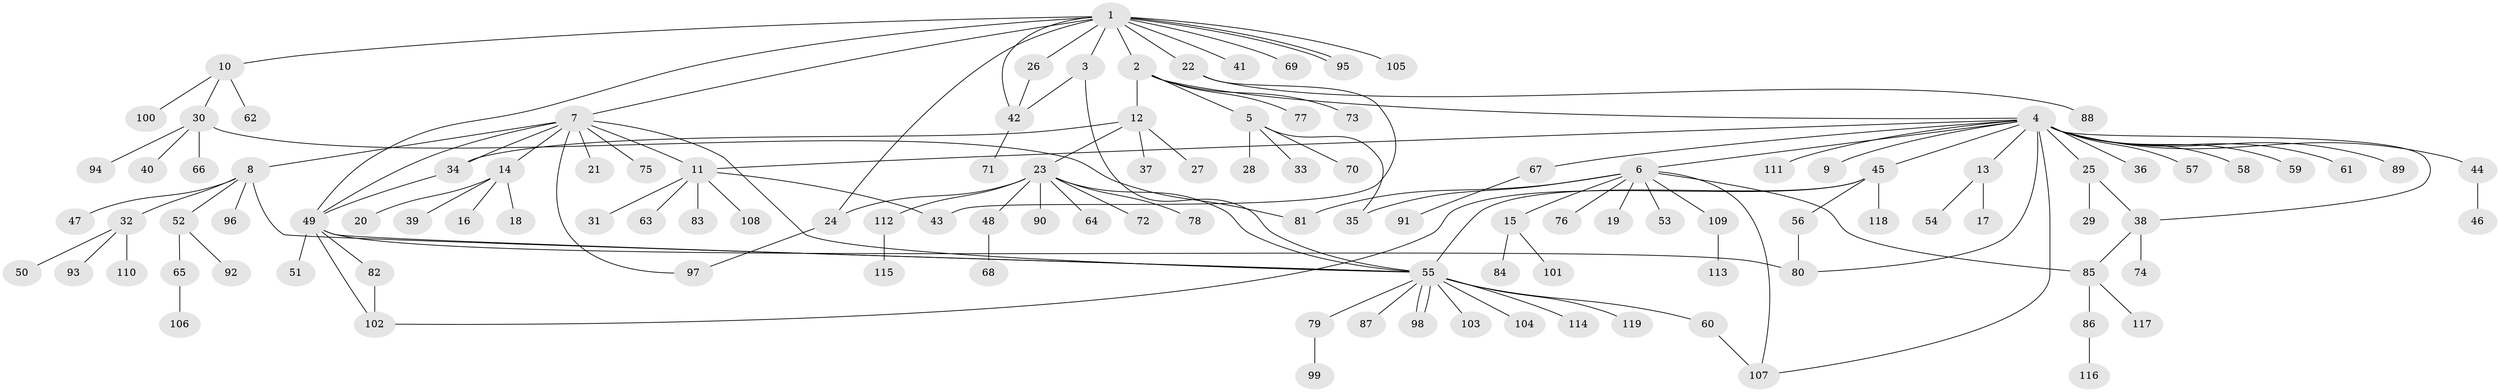// Generated by graph-tools (version 1.1) at 2025/35/03/09/25 02:35:52]
// undirected, 119 vertices, 144 edges
graph export_dot {
graph [start="1"]
  node [color=gray90,style=filled];
  1;
  2;
  3;
  4;
  5;
  6;
  7;
  8;
  9;
  10;
  11;
  12;
  13;
  14;
  15;
  16;
  17;
  18;
  19;
  20;
  21;
  22;
  23;
  24;
  25;
  26;
  27;
  28;
  29;
  30;
  31;
  32;
  33;
  34;
  35;
  36;
  37;
  38;
  39;
  40;
  41;
  42;
  43;
  44;
  45;
  46;
  47;
  48;
  49;
  50;
  51;
  52;
  53;
  54;
  55;
  56;
  57;
  58;
  59;
  60;
  61;
  62;
  63;
  64;
  65;
  66;
  67;
  68;
  69;
  70;
  71;
  72;
  73;
  74;
  75;
  76;
  77;
  78;
  79;
  80;
  81;
  82;
  83;
  84;
  85;
  86;
  87;
  88;
  89;
  90;
  91;
  92;
  93;
  94;
  95;
  96;
  97;
  98;
  99;
  100;
  101;
  102;
  103;
  104;
  105;
  106;
  107;
  108;
  109;
  110;
  111;
  112;
  113;
  114;
  115;
  116;
  117;
  118;
  119;
  1 -- 2;
  1 -- 3;
  1 -- 7;
  1 -- 10;
  1 -- 22;
  1 -- 24;
  1 -- 26;
  1 -- 41;
  1 -- 42;
  1 -- 49;
  1 -- 69;
  1 -- 95;
  1 -- 95;
  1 -- 105;
  2 -- 4;
  2 -- 5;
  2 -- 12;
  2 -- 73;
  2 -- 77;
  3 -- 42;
  3 -- 55;
  4 -- 6;
  4 -- 9;
  4 -- 11;
  4 -- 13;
  4 -- 25;
  4 -- 36;
  4 -- 38;
  4 -- 44;
  4 -- 45;
  4 -- 57;
  4 -- 58;
  4 -- 59;
  4 -- 61;
  4 -- 67;
  4 -- 80;
  4 -- 89;
  4 -- 107;
  4 -- 111;
  5 -- 28;
  5 -- 33;
  5 -- 35;
  5 -- 70;
  6 -- 15;
  6 -- 19;
  6 -- 35;
  6 -- 53;
  6 -- 76;
  6 -- 81;
  6 -- 85;
  6 -- 107;
  6 -- 109;
  7 -- 8;
  7 -- 11;
  7 -- 14;
  7 -- 21;
  7 -- 34;
  7 -- 49;
  7 -- 55;
  7 -- 75;
  7 -- 97;
  8 -- 32;
  8 -- 47;
  8 -- 52;
  8 -- 55;
  8 -- 96;
  10 -- 30;
  10 -- 62;
  10 -- 100;
  11 -- 31;
  11 -- 43;
  11 -- 63;
  11 -- 83;
  11 -- 108;
  12 -- 23;
  12 -- 27;
  12 -- 34;
  12 -- 37;
  13 -- 17;
  13 -- 54;
  14 -- 16;
  14 -- 18;
  14 -- 20;
  14 -- 39;
  15 -- 84;
  15 -- 101;
  22 -- 43;
  22 -- 88;
  23 -- 24;
  23 -- 48;
  23 -- 55;
  23 -- 64;
  23 -- 72;
  23 -- 78;
  23 -- 90;
  23 -- 112;
  24 -- 97;
  25 -- 29;
  25 -- 38;
  26 -- 42;
  30 -- 40;
  30 -- 66;
  30 -- 81;
  30 -- 94;
  32 -- 50;
  32 -- 93;
  32 -- 110;
  34 -- 49;
  38 -- 74;
  38 -- 85;
  42 -- 71;
  44 -- 46;
  45 -- 55;
  45 -- 56;
  45 -- 102;
  45 -- 118;
  48 -- 68;
  49 -- 51;
  49 -- 55;
  49 -- 80;
  49 -- 82;
  49 -- 102;
  52 -- 65;
  52 -- 92;
  55 -- 60;
  55 -- 79;
  55 -- 87;
  55 -- 98;
  55 -- 98;
  55 -- 103;
  55 -- 104;
  55 -- 114;
  55 -- 119;
  56 -- 80;
  60 -- 107;
  65 -- 106;
  67 -- 91;
  79 -- 99;
  82 -- 102;
  85 -- 86;
  85 -- 117;
  86 -- 116;
  109 -- 113;
  112 -- 115;
}
